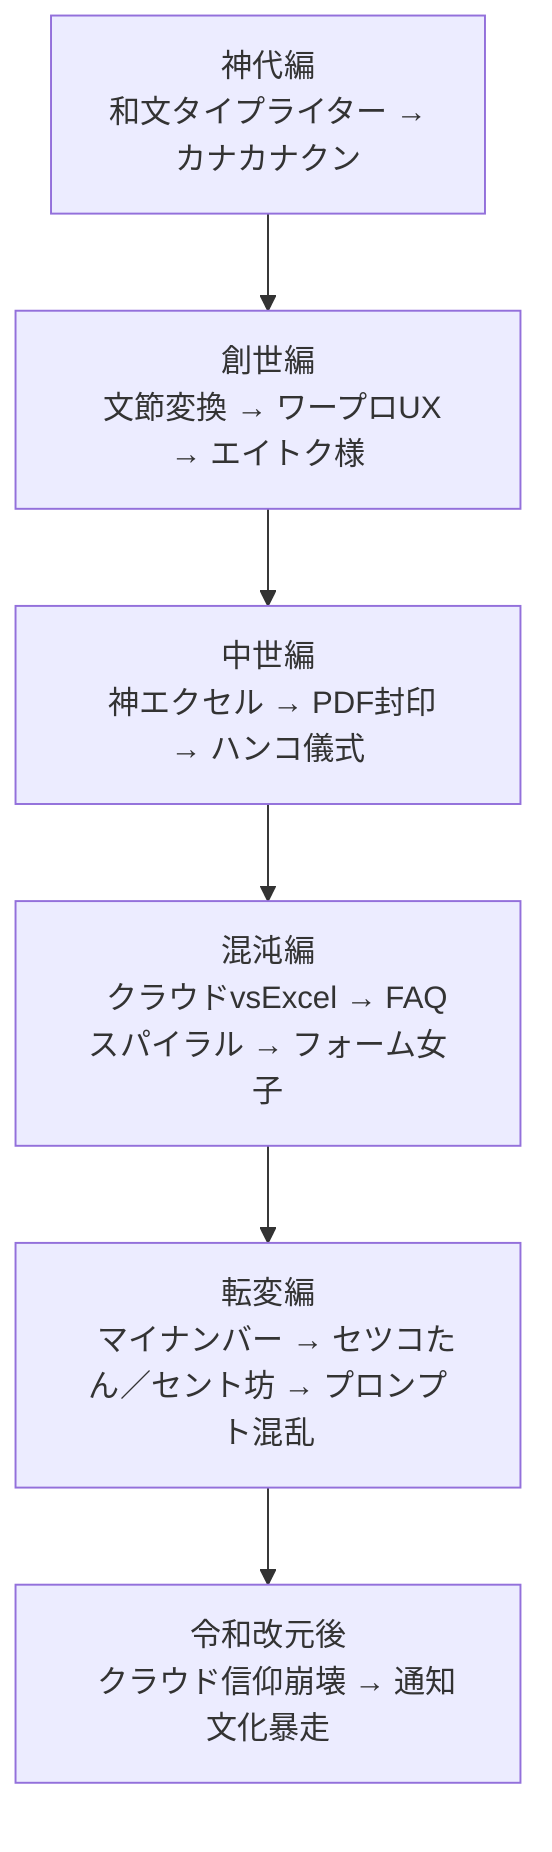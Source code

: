 graph TD
  %% 時代ブロック
  A[神代編
  和文タイプライター →
   カナカナクン]
  B[創世編
  文節変換 → ワープロUX → エイトク様]
  C[中世編
  神エクセル → PDF封印 → ハンコ儀式]
  D[混沌編
  クラウドvsExcel → FAQスパイラル → フォーム女子]
  E[転変編
  マイナンバー → セツコたん／セント坊 → プロンプト混乱]
  F[令和改元後
  クラウド信仰崩壊 → 通知文化暴走]

  %% 時系列
  A --> B --> C --> D --> E --> F